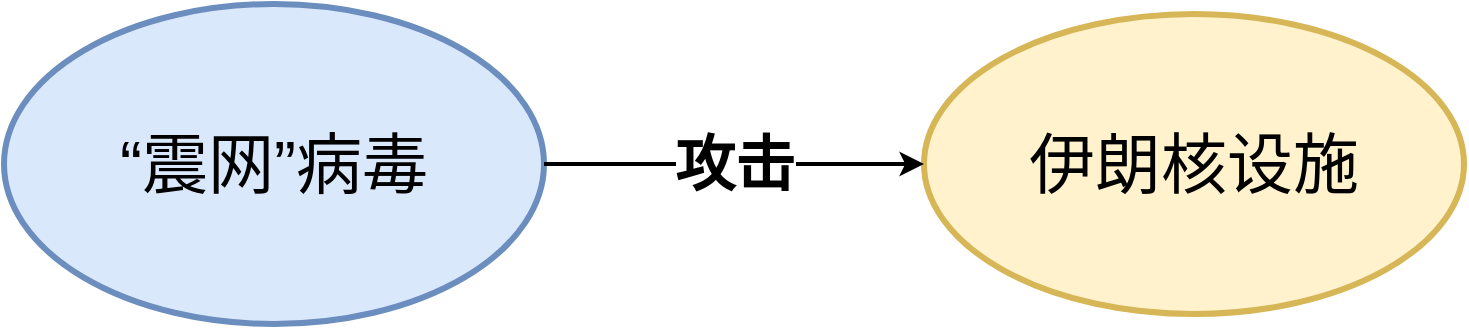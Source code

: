 <mxfile version="13.10.2" type="github">
  <diagram id="tHObCBycBHgFKMGKk--f" name="第 1 页">
    <mxGraphModel dx="1391" dy="736" grid="1" gridSize="10" guides="1" tooltips="1" connect="1" arrows="1" fold="1" page="1" pageScale="1" pageWidth="900" pageHeight="200" math="0" shadow="0">
      <root>
        <mxCell id="0" />
        <mxCell id="1" parent="0" />
        <mxCell id="AxW_LpMcN__hR8cUmQVc-1" value="“震网”病毒" style="ellipse;whiteSpace=wrap;html=1;fillColor=#dae8fc;strokeColor=#6c8ebf;strokeWidth=3;fontSize=33;" vertex="1" parent="1">
          <mxGeometry x="70" y="20" width="270" height="160" as="geometry" />
        </mxCell>
        <mxCell id="AxW_LpMcN__hR8cUmQVc-2" value="伊朗核设施" style="ellipse;whiteSpace=wrap;html=1;strokeWidth=3;fontSize=33;fillColor=#fff2cc;strokeColor=#d6b656;" vertex="1" parent="1">
          <mxGeometry x="530" y="25" width="270" height="150" as="geometry" />
        </mxCell>
        <mxCell id="AxW_LpMcN__hR8cUmQVc-3" value="攻击" style="endArrow=classic;html=1;fontSize=30;exitX=1;exitY=0.5;exitDx=0;exitDy=0;entryX=0;entryY=0.5;entryDx=0;entryDy=0;strokeWidth=2;fontStyle=1" edge="1" parent="1" source="AxW_LpMcN__hR8cUmQVc-1" target="AxW_LpMcN__hR8cUmQVc-2">
          <mxGeometry width="50" height="50" relative="1" as="geometry">
            <mxPoint x="280" y="30" as="sourcePoint" />
            <mxPoint x="330" y="-20" as="targetPoint" />
          </mxGeometry>
        </mxCell>
      </root>
    </mxGraphModel>
  </diagram>
</mxfile>

